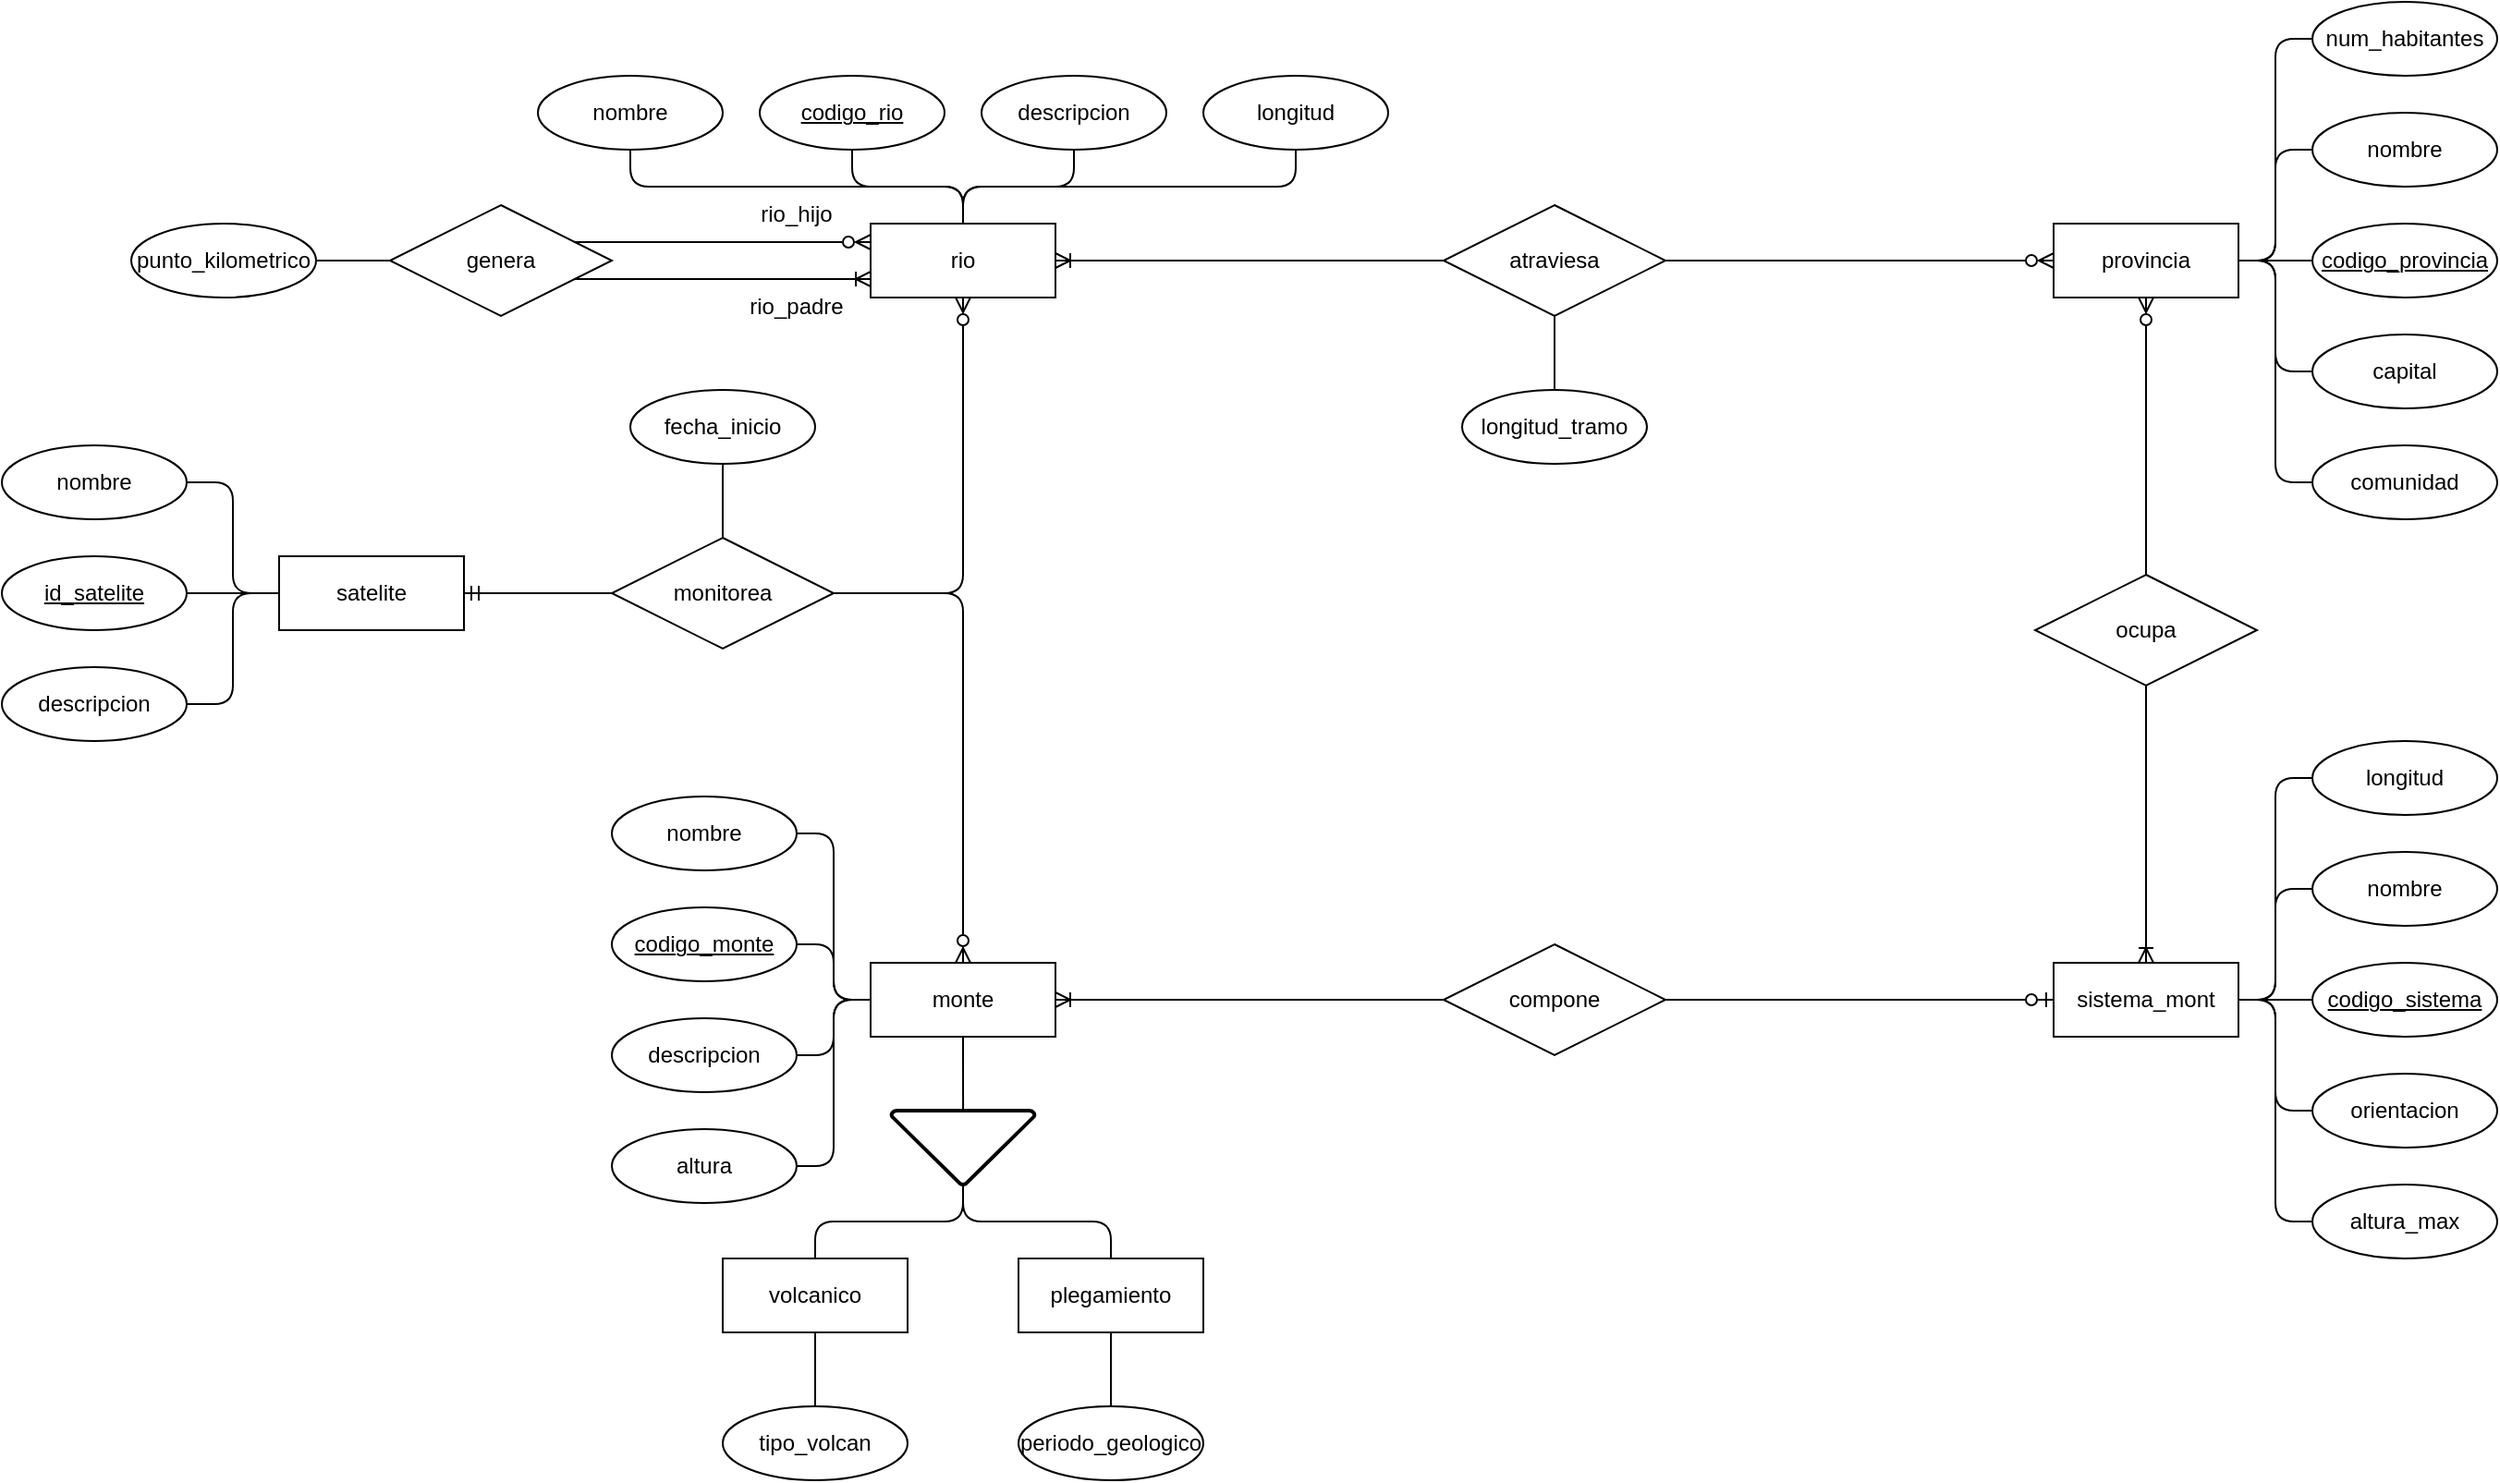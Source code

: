 <mxfile version="24.6.3" type="github">
  <diagram name="Page-1" id="XbU9uv-gT49JRMq13AD1">
    <mxGraphModel dx="2284" dy="789" grid="1" gridSize="10" guides="1" tooltips="1" connect="1" arrows="1" fold="1" page="1" pageScale="1" pageWidth="850" pageHeight="1100" math="0" shadow="0">
      <root>
        <mxCell id="0" />
        <mxCell id="1" parent="0" />
        <mxCell id="QcqR4PCK8s3Ke5xRTZmC-41" style="edgeStyle=orthogonalEdgeStyle;rounded=1;orthogonalLoop=1;jettySize=auto;html=1;exitX=1;exitY=0.5;exitDx=0;exitDy=0;entryX=0;entryY=0.5;entryDx=0;entryDy=0;curved=0;endArrow=none;endFill=0;" edge="1" parent="1" source="QcqR4PCK8s3Ke5xRTZmC-2" target="QcqR4PCK8s3Ke5xRTZmC-40">
          <mxGeometry relative="1" as="geometry" />
        </mxCell>
        <mxCell id="QcqR4PCK8s3Ke5xRTZmC-42" style="edgeStyle=orthogonalEdgeStyle;rounded=1;orthogonalLoop=1;jettySize=auto;html=1;exitX=1;exitY=0.5;exitDx=0;exitDy=0;entryX=0;entryY=0.5;entryDx=0;entryDy=0;curved=0;endArrow=none;endFill=0;" edge="1" parent="1" source="QcqR4PCK8s3Ke5xRTZmC-2" target="QcqR4PCK8s3Ke5xRTZmC-38">
          <mxGeometry relative="1" as="geometry" />
        </mxCell>
        <mxCell id="QcqR4PCK8s3Ke5xRTZmC-43" style="edgeStyle=orthogonalEdgeStyle;rounded=1;orthogonalLoop=1;jettySize=auto;html=1;exitX=1;exitY=0.5;exitDx=0;exitDy=0;entryX=0;entryY=0.5;entryDx=0;entryDy=0;curved=0;endArrow=none;endFill=0;" edge="1" parent="1" source="QcqR4PCK8s3Ke5xRTZmC-2" target="QcqR4PCK8s3Ke5xRTZmC-36">
          <mxGeometry relative="1" as="geometry" />
        </mxCell>
        <mxCell id="QcqR4PCK8s3Ke5xRTZmC-44" style="edgeStyle=orthogonalEdgeStyle;rounded=1;orthogonalLoop=1;jettySize=auto;html=1;exitX=1;exitY=0.5;exitDx=0;exitDy=0;entryX=0;entryY=0.5;entryDx=0;entryDy=0;curved=0;endArrow=none;endFill=0;" edge="1" parent="1" source="QcqR4PCK8s3Ke5xRTZmC-2" target="QcqR4PCK8s3Ke5xRTZmC-37">
          <mxGeometry relative="1" as="geometry" />
        </mxCell>
        <mxCell id="QcqR4PCK8s3Ke5xRTZmC-45" style="edgeStyle=orthogonalEdgeStyle;rounded=1;orthogonalLoop=1;jettySize=auto;html=1;exitX=1;exitY=0.5;exitDx=0;exitDy=0;entryX=0;entryY=0.5;entryDx=0;entryDy=0;curved=0;endArrow=none;endFill=0;" edge="1" parent="1" source="QcqR4PCK8s3Ke5xRTZmC-2" target="QcqR4PCK8s3Ke5xRTZmC-39">
          <mxGeometry relative="1" as="geometry" />
        </mxCell>
        <mxCell id="QcqR4PCK8s3Ke5xRTZmC-2" value="sistema_mont" style="whiteSpace=wrap;html=1;align=center;" vertex="1" parent="1">
          <mxGeometry x="860" y="560" width="100" height="40" as="geometry" />
        </mxCell>
        <mxCell id="QcqR4PCK8s3Ke5xRTZmC-34" style="edgeStyle=orthogonalEdgeStyle;rounded=1;orthogonalLoop=1;jettySize=auto;html=1;exitX=1;exitY=0.5;exitDx=0;exitDy=0;entryX=0;entryY=0.5;entryDx=0;entryDy=0;curved=0;endArrow=none;endFill=0;startArrow=ERoneToMany;startFill=0;" edge="1" parent="1" source="QcqR4PCK8s3Ke5xRTZmC-3" target="QcqR4PCK8s3Ke5xRTZmC-33">
          <mxGeometry relative="1" as="geometry" />
        </mxCell>
        <mxCell id="QcqR4PCK8s3Ke5xRTZmC-54" style="edgeStyle=orthogonalEdgeStyle;rounded=1;orthogonalLoop=1;jettySize=auto;html=1;exitX=0.5;exitY=1;exitDx=0;exitDy=0;curved=0;endArrow=none;endFill=0;" edge="1" parent="1" source="QcqR4PCK8s3Ke5xRTZmC-3" target="QcqR4PCK8s3Ke5xRTZmC-51">
          <mxGeometry relative="1" as="geometry" />
        </mxCell>
        <mxCell id="QcqR4PCK8s3Ke5xRTZmC-3" value="monte" style="whiteSpace=wrap;html=1;align=center;" vertex="1" parent="1">
          <mxGeometry x="220" y="560" width="100" height="40" as="geometry" />
        </mxCell>
        <mxCell id="QcqR4PCK8s3Ke5xRTZmC-22" style="edgeStyle=orthogonalEdgeStyle;rounded=1;orthogonalLoop=1;jettySize=auto;html=1;exitX=1;exitY=0.5;exitDx=0;exitDy=0;entryX=0;entryY=0.5;entryDx=0;entryDy=0;curved=0;endArrow=none;endFill=0;" edge="1" parent="1" source="QcqR4PCK8s3Ke5xRTZmC-4" target="QcqR4PCK8s3Ke5xRTZmC-19">
          <mxGeometry relative="1" as="geometry" />
        </mxCell>
        <mxCell id="QcqR4PCK8s3Ke5xRTZmC-27" style="edgeStyle=orthogonalEdgeStyle;rounded=1;orthogonalLoop=1;jettySize=auto;html=1;exitX=1;exitY=0.5;exitDx=0;exitDy=0;entryX=0;entryY=0.5;entryDx=0;entryDy=0;curved=0;endArrow=none;endFill=0;" edge="1" parent="1" source="QcqR4PCK8s3Ke5xRTZmC-4" target="QcqR4PCK8s3Ke5xRTZmC-25">
          <mxGeometry relative="1" as="geometry" />
        </mxCell>
        <mxCell id="QcqR4PCK8s3Ke5xRTZmC-29" style="edgeStyle=orthogonalEdgeStyle;rounded=1;orthogonalLoop=1;jettySize=auto;html=1;exitX=1;exitY=0.5;exitDx=0;exitDy=0;entryX=0;entryY=0.5;entryDx=0;entryDy=0;curved=0;endArrow=none;endFill=0;" edge="1" parent="1" source="QcqR4PCK8s3Ke5xRTZmC-4" target="QcqR4PCK8s3Ke5xRTZmC-23">
          <mxGeometry relative="1" as="geometry" />
        </mxCell>
        <mxCell id="QcqR4PCK8s3Ke5xRTZmC-30" style="edgeStyle=orthogonalEdgeStyle;rounded=1;orthogonalLoop=1;jettySize=auto;html=1;exitX=1;exitY=0.5;exitDx=0;exitDy=0;entryX=0;entryY=0.5;entryDx=0;entryDy=0;curved=0;endArrow=none;endFill=0;" edge="1" parent="1" source="QcqR4PCK8s3Ke5xRTZmC-4" target="QcqR4PCK8s3Ke5xRTZmC-26">
          <mxGeometry relative="1" as="geometry" />
        </mxCell>
        <mxCell id="QcqR4PCK8s3Ke5xRTZmC-32" style="edgeStyle=orthogonalEdgeStyle;rounded=1;orthogonalLoop=1;jettySize=auto;html=1;exitX=1;exitY=0.5;exitDx=0;exitDy=0;entryX=0;entryY=0.5;entryDx=0;entryDy=0;curved=0;endArrow=none;endFill=0;" edge="1" parent="1" source="QcqR4PCK8s3Ke5xRTZmC-4" target="QcqR4PCK8s3Ke5xRTZmC-24">
          <mxGeometry relative="1" as="geometry" />
        </mxCell>
        <mxCell id="QcqR4PCK8s3Ke5xRTZmC-4" value="provincia" style="whiteSpace=wrap;html=1;align=center;" vertex="1" parent="1">
          <mxGeometry x="860" y="160" width="100" height="40" as="geometry" />
        </mxCell>
        <mxCell id="QcqR4PCK8s3Ke5xRTZmC-12" style="edgeStyle=orthogonalEdgeStyle;rounded=1;orthogonalLoop=1;jettySize=auto;html=1;exitX=0.5;exitY=0;exitDx=0;exitDy=0;entryX=0.5;entryY=1;entryDx=0;entryDy=0;curved=0;endArrow=none;endFill=0;" edge="1" parent="1" source="QcqR4PCK8s3Ke5xRTZmC-5" target="QcqR4PCK8s3Ke5xRTZmC-9">
          <mxGeometry relative="1" as="geometry" />
        </mxCell>
        <mxCell id="QcqR4PCK8s3Ke5xRTZmC-13" style="edgeStyle=orthogonalEdgeStyle;rounded=1;orthogonalLoop=1;jettySize=auto;html=1;exitX=0.5;exitY=0;exitDx=0;exitDy=0;entryX=0.5;entryY=1;entryDx=0;entryDy=0;curved=0;endArrow=none;endFill=0;" edge="1" parent="1" source="QcqR4PCK8s3Ke5xRTZmC-5" target="QcqR4PCK8s3Ke5xRTZmC-7">
          <mxGeometry relative="1" as="geometry" />
        </mxCell>
        <mxCell id="QcqR4PCK8s3Ke5xRTZmC-14" style="edgeStyle=orthogonalEdgeStyle;rounded=1;orthogonalLoop=1;jettySize=auto;html=1;exitX=0.5;exitY=0;exitDx=0;exitDy=0;entryX=0.5;entryY=1;entryDx=0;entryDy=0;curved=0;endArrow=none;endFill=0;" edge="1" parent="1" source="QcqR4PCK8s3Ke5xRTZmC-5" target="QcqR4PCK8s3Ke5xRTZmC-10">
          <mxGeometry relative="1" as="geometry" />
        </mxCell>
        <mxCell id="QcqR4PCK8s3Ke5xRTZmC-15" style="edgeStyle=orthogonalEdgeStyle;rounded=1;orthogonalLoop=1;jettySize=auto;html=1;exitX=0.5;exitY=0;exitDx=0;exitDy=0;entryX=0.5;entryY=1;entryDx=0;entryDy=0;curved=0;endArrow=none;endFill=0;" edge="1" parent="1" source="QcqR4PCK8s3Ke5xRTZmC-5" target="QcqR4PCK8s3Ke5xRTZmC-11">
          <mxGeometry relative="1" as="geometry" />
        </mxCell>
        <mxCell id="QcqR4PCK8s3Ke5xRTZmC-17" style="edgeStyle=orthogonalEdgeStyle;rounded=1;orthogonalLoop=1;jettySize=auto;html=1;exitX=1;exitY=0.5;exitDx=0;exitDy=0;entryX=0;entryY=0.5;entryDx=0;entryDy=0;curved=0;endArrow=none;endFill=0;startArrow=ERoneToMany;startFill=0;" edge="1" parent="1" source="QcqR4PCK8s3Ke5xRTZmC-5" target="QcqR4PCK8s3Ke5xRTZmC-16">
          <mxGeometry relative="1" as="geometry" />
        </mxCell>
        <mxCell id="QcqR4PCK8s3Ke5xRTZmC-5" value="rio" style="whiteSpace=wrap;html=1;align=center;" vertex="1" parent="1">
          <mxGeometry x="220" y="160" width="100" height="40" as="geometry" />
        </mxCell>
        <mxCell id="QcqR4PCK8s3Ke5xRTZmC-7" value="codigo_rio" style="ellipse;whiteSpace=wrap;html=1;align=center;fontStyle=4;" vertex="1" parent="1">
          <mxGeometry x="160" y="80" width="100" height="40" as="geometry" />
        </mxCell>
        <mxCell id="QcqR4PCK8s3Ke5xRTZmC-9" value="nombre" style="ellipse;whiteSpace=wrap;html=1;align=center;" vertex="1" parent="1">
          <mxGeometry x="40" y="80" width="100" height="40" as="geometry" />
        </mxCell>
        <mxCell id="QcqR4PCK8s3Ke5xRTZmC-10" value="descripcion" style="ellipse;whiteSpace=wrap;html=1;align=center;" vertex="1" parent="1">
          <mxGeometry x="280" y="80" width="100" height="40" as="geometry" />
        </mxCell>
        <mxCell id="QcqR4PCK8s3Ke5xRTZmC-11" value="longitud" style="ellipse;whiteSpace=wrap;html=1;align=center;" vertex="1" parent="1">
          <mxGeometry x="400" y="80" width="100" height="40" as="geometry" />
        </mxCell>
        <mxCell id="QcqR4PCK8s3Ke5xRTZmC-18" style="edgeStyle=orthogonalEdgeStyle;rounded=1;orthogonalLoop=1;jettySize=auto;html=1;exitX=1;exitY=0.5;exitDx=0;exitDy=0;entryX=0;entryY=0.5;entryDx=0;entryDy=0;curved=0;endArrow=ERzeroToMany;endFill=0;" edge="1" parent="1" source="QcqR4PCK8s3Ke5xRTZmC-16" target="QcqR4PCK8s3Ke5xRTZmC-4">
          <mxGeometry relative="1" as="geometry" />
        </mxCell>
        <mxCell id="QcqR4PCK8s3Ke5xRTZmC-21" style="edgeStyle=orthogonalEdgeStyle;rounded=1;orthogonalLoop=1;jettySize=auto;html=1;exitX=0.5;exitY=1;exitDx=0;exitDy=0;entryX=0.5;entryY=0;entryDx=0;entryDy=0;curved=0;endArrow=none;endFill=0;" edge="1" parent="1" source="QcqR4PCK8s3Ke5xRTZmC-16" target="QcqR4PCK8s3Ke5xRTZmC-20">
          <mxGeometry relative="1" as="geometry" />
        </mxCell>
        <mxCell id="QcqR4PCK8s3Ke5xRTZmC-16" value="atraviesa" style="shape=rhombus;perimeter=rhombusPerimeter;whiteSpace=wrap;html=1;align=center;" vertex="1" parent="1">
          <mxGeometry x="530" y="150" width="120" height="60" as="geometry" />
        </mxCell>
        <mxCell id="QcqR4PCK8s3Ke5xRTZmC-19" value="codigo_provincia" style="ellipse;whiteSpace=wrap;html=1;align=center;fontStyle=4;" vertex="1" parent="1">
          <mxGeometry x="1000" y="160" width="100" height="40" as="geometry" />
        </mxCell>
        <mxCell id="QcqR4PCK8s3Ke5xRTZmC-20" value="longitud_tramo" style="ellipse;whiteSpace=wrap;html=1;align=center;" vertex="1" parent="1">
          <mxGeometry x="540" y="250" width="100" height="40" as="geometry" />
        </mxCell>
        <mxCell id="QcqR4PCK8s3Ke5xRTZmC-23" value="num_habitantes" style="ellipse;whiteSpace=wrap;html=1;align=center;" vertex="1" parent="1">
          <mxGeometry x="1000" y="40" width="100" height="40" as="geometry" />
        </mxCell>
        <mxCell id="QcqR4PCK8s3Ke5xRTZmC-24" value="comunidad" style="ellipse;whiteSpace=wrap;html=1;align=center;" vertex="1" parent="1">
          <mxGeometry x="1000" y="280" width="100" height="40" as="geometry" />
        </mxCell>
        <mxCell id="QcqR4PCK8s3Ke5xRTZmC-25" value="nombre" style="ellipse;whiteSpace=wrap;html=1;align=center;" vertex="1" parent="1">
          <mxGeometry x="1000" y="100" width="100" height="40" as="geometry" />
        </mxCell>
        <mxCell id="QcqR4PCK8s3Ke5xRTZmC-26" value="capital" style="ellipse;whiteSpace=wrap;html=1;align=center;" vertex="1" parent="1">
          <mxGeometry x="1000" y="220" width="100" height="40" as="geometry" />
        </mxCell>
        <mxCell id="QcqR4PCK8s3Ke5xRTZmC-35" style="edgeStyle=orthogonalEdgeStyle;rounded=1;orthogonalLoop=1;jettySize=auto;html=1;exitX=1;exitY=0.5;exitDx=0;exitDy=0;entryX=0;entryY=0.5;entryDx=0;entryDy=0;curved=0;endArrow=ERzeroToOne;endFill=0;" edge="1" parent="1" source="QcqR4PCK8s3Ke5xRTZmC-33" target="QcqR4PCK8s3Ke5xRTZmC-2">
          <mxGeometry relative="1" as="geometry" />
        </mxCell>
        <mxCell id="QcqR4PCK8s3Ke5xRTZmC-33" value="compone" style="shape=rhombus;perimeter=rhombusPerimeter;whiteSpace=wrap;html=1;align=center;" vertex="1" parent="1">
          <mxGeometry x="530" y="550" width="120" height="60" as="geometry" />
        </mxCell>
        <mxCell id="QcqR4PCK8s3Ke5xRTZmC-36" value="codigo_sistema" style="ellipse;whiteSpace=wrap;html=1;align=center;fontStyle=4;" vertex="1" parent="1">
          <mxGeometry x="1000" y="560" width="100" height="40" as="geometry" />
        </mxCell>
        <mxCell id="QcqR4PCK8s3Ke5xRTZmC-37" value="orientacion" style="ellipse;whiteSpace=wrap;html=1;align=center;" vertex="1" parent="1">
          <mxGeometry x="1000" y="620" width="100" height="40" as="geometry" />
        </mxCell>
        <mxCell id="QcqR4PCK8s3Ke5xRTZmC-38" value="nombre" style="ellipse;whiteSpace=wrap;html=1;align=center;" vertex="1" parent="1">
          <mxGeometry x="1000" y="500" width="100" height="40" as="geometry" />
        </mxCell>
        <mxCell id="QcqR4PCK8s3Ke5xRTZmC-39" value="altura_max" style="ellipse;whiteSpace=wrap;html=1;align=center;" vertex="1" parent="1">
          <mxGeometry x="1000" y="680" width="100" height="40" as="geometry" />
        </mxCell>
        <mxCell id="QcqR4PCK8s3Ke5xRTZmC-40" value="longitud" style="ellipse;whiteSpace=wrap;html=1;align=center;" vertex="1" parent="1">
          <mxGeometry x="1000" y="440" width="100" height="40" as="geometry" />
        </mxCell>
        <mxCell id="QcqR4PCK8s3Ke5xRTZmC-48" style="edgeStyle=orthogonalEdgeStyle;rounded=1;orthogonalLoop=1;jettySize=auto;html=1;exitX=1;exitY=0.5;exitDx=0;exitDy=0;entryX=0;entryY=0.5;entryDx=0;entryDy=0;curved=0;endArrow=none;endFill=0;startArrow=ERmandOne;startFill=0;" edge="1" parent="1" source="QcqR4PCK8s3Ke5xRTZmC-46" target="QcqR4PCK8s3Ke5xRTZmC-47">
          <mxGeometry relative="1" as="geometry" />
        </mxCell>
        <mxCell id="QcqR4PCK8s3Ke5xRTZmC-46" value="satelite" style="whiteSpace=wrap;html=1;align=center;" vertex="1" parent="1">
          <mxGeometry x="-100" y="340" width="100" height="40" as="geometry" />
        </mxCell>
        <mxCell id="QcqR4PCK8s3Ke5xRTZmC-49" style="edgeStyle=orthogonalEdgeStyle;rounded=1;orthogonalLoop=1;jettySize=auto;html=1;exitX=1;exitY=0.5;exitDx=0;exitDy=0;entryX=0.5;entryY=1;entryDx=0;entryDy=0;curved=0;endArrow=ERzeroToMany;endFill=0;" edge="1" parent="1" source="QcqR4PCK8s3Ke5xRTZmC-47" target="QcqR4PCK8s3Ke5xRTZmC-5">
          <mxGeometry relative="1" as="geometry" />
        </mxCell>
        <mxCell id="QcqR4PCK8s3Ke5xRTZmC-50" style="edgeStyle=orthogonalEdgeStyle;rounded=1;orthogonalLoop=1;jettySize=auto;html=1;exitX=1;exitY=0.5;exitDx=0;exitDy=0;entryX=0.5;entryY=0;entryDx=0;entryDy=0;curved=0;endArrow=ERzeroToMany;endFill=0;" edge="1" parent="1" source="QcqR4PCK8s3Ke5xRTZmC-47" target="QcqR4PCK8s3Ke5xRTZmC-3">
          <mxGeometry relative="1" as="geometry" />
        </mxCell>
        <mxCell id="QcqR4PCK8s3Ke5xRTZmC-81" style="edgeStyle=orthogonalEdgeStyle;rounded=1;orthogonalLoop=1;jettySize=auto;html=1;exitX=0.5;exitY=0;exitDx=0;exitDy=0;entryX=0.5;entryY=1;entryDx=0;entryDy=0;curved=0;endArrow=none;endFill=0;" edge="1" parent="1" source="QcqR4PCK8s3Ke5xRTZmC-47" target="QcqR4PCK8s3Ke5xRTZmC-80">
          <mxGeometry relative="1" as="geometry" />
        </mxCell>
        <mxCell id="QcqR4PCK8s3Ke5xRTZmC-47" value="monitorea" style="shape=rhombus;perimeter=rhombusPerimeter;whiteSpace=wrap;html=1;align=center;" vertex="1" parent="1">
          <mxGeometry x="80" y="330" width="120" height="60" as="geometry" />
        </mxCell>
        <mxCell id="QcqR4PCK8s3Ke5xRTZmC-55" style="edgeStyle=orthogonalEdgeStyle;rounded=1;orthogonalLoop=1;jettySize=auto;html=1;exitX=0.5;exitY=1;exitDx=0;exitDy=0;exitPerimeter=0;entryX=0.5;entryY=0;entryDx=0;entryDy=0;endArrow=none;endFill=0;curved=0;" edge="1" parent="1" source="QcqR4PCK8s3Ke5xRTZmC-51" target="QcqR4PCK8s3Ke5xRTZmC-53">
          <mxGeometry relative="1" as="geometry" />
        </mxCell>
        <mxCell id="QcqR4PCK8s3Ke5xRTZmC-56" style="edgeStyle=orthogonalEdgeStyle;rounded=1;orthogonalLoop=1;jettySize=auto;html=1;exitX=0.5;exitY=1;exitDx=0;exitDy=0;exitPerimeter=0;entryX=0.5;entryY=0;entryDx=0;entryDy=0;curved=0;endArrow=none;endFill=0;" edge="1" parent="1" source="QcqR4PCK8s3Ke5xRTZmC-51" target="QcqR4PCK8s3Ke5xRTZmC-52">
          <mxGeometry relative="1" as="geometry" />
        </mxCell>
        <mxCell id="QcqR4PCK8s3Ke5xRTZmC-51" value="" style="strokeWidth=2;html=1;shape=mxgraph.flowchart.merge_or_storage;whiteSpace=wrap;" vertex="1" parent="1">
          <mxGeometry x="231.25" y="640" width="77.5" height="40" as="geometry" />
        </mxCell>
        <mxCell id="QcqR4PCK8s3Ke5xRTZmC-52" value="plegamiento" style="whiteSpace=wrap;html=1;align=center;" vertex="1" parent="1">
          <mxGeometry x="300" y="720" width="100" height="40" as="geometry" />
        </mxCell>
        <mxCell id="QcqR4PCK8s3Ke5xRTZmC-53" value="volcanico" style="whiteSpace=wrap;html=1;align=center;" vertex="1" parent="1">
          <mxGeometry x="140" y="720" width="100" height="40" as="geometry" />
        </mxCell>
        <mxCell id="QcqR4PCK8s3Ke5xRTZmC-58" style="edgeStyle=orthogonalEdgeStyle;rounded=0;orthogonalLoop=1;jettySize=auto;html=1;exitX=0.5;exitY=0;exitDx=0;exitDy=0;entryX=0.5;entryY=1;entryDx=0;entryDy=0;endArrow=ERzeroToMany;endFill=0;" edge="1" parent="1" source="QcqR4PCK8s3Ke5xRTZmC-57" target="QcqR4PCK8s3Ke5xRTZmC-4">
          <mxGeometry relative="1" as="geometry" />
        </mxCell>
        <mxCell id="QcqR4PCK8s3Ke5xRTZmC-59" style="edgeStyle=orthogonalEdgeStyle;rounded=0;orthogonalLoop=1;jettySize=auto;html=1;exitX=0.5;exitY=1;exitDx=0;exitDy=0;entryX=0.5;entryY=0;entryDx=0;entryDy=0;endArrow=ERoneToMany;endFill=0;" edge="1" parent="1" source="QcqR4PCK8s3Ke5xRTZmC-57" target="QcqR4PCK8s3Ke5xRTZmC-2">
          <mxGeometry relative="1" as="geometry" />
        </mxCell>
        <mxCell id="QcqR4PCK8s3Ke5xRTZmC-57" value="ocupa" style="shape=rhombus;perimeter=rhombusPerimeter;whiteSpace=wrap;html=1;align=center;" vertex="1" parent="1">
          <mxGeometry x="850" y="350" width="120" height="60" as="geometry" />
        </mxCell>
        <mxCell id="QcqR4PCK8s3Ke5xRTZmC-69" style="edgeStyle=orthogonalEdgeStyle;rounded=1;orthogonalLoop=1;jettySize=auto;html=1;exitX=1;exitY=0.5;exitDx=0;exitDy=0;entryX=0;entryY=0.5;entryDx=0;entryDy=0;curved=0;endArrow=none;endFill=0;" edge="1" parent="1" source="QcqR4PCK8s3Ke5xRTZmC-61" target="QcqR4PCK8s3Ke5xRTZmC-3">
          <mxGeometry relative="1" as="geometry" />
        </mxCell>
        <mxCell id="QcqR4PCK8s3Ke5xRTZmC-61" value="codigo_monte" style="ellipse;whiteSpace=wrap;html=1;align=center;fontStyle=4;" vertex="1" parent="1">
          <mxGeometry x="80" y="530" width="100" height="40" as="geometry" />
        </mxCell>
        <mxCell id="QcqR4PCK8s3Ke5xRTZmC-68" style="edgeStyle=orthogonalEdgeStyle;rounded=1;orthogonalLoop=1;jettySize=auto;html=1;exitX=1;exitY=0.5;exitDx=0;exitDy=0;entryX=0;entryY=0.5;entryDx=0;entryDy=0;curved=0;endArrow=none;endFill=0;" edge="1" parent="1" source="QcqR4PCK8s3Ke5xRTZmC-63" target="QcqR4PCK8s3Ke5xRTZmC-3">
          <mxGeometry relative="1" as="geometry" />
        </mxCell>
        <mxCell id="QcqR4PCK8s3Ke5xRTZmC-63" value="descripcion" style="ellipse;whiteSpace=wrap;html=1;align=center;" vertex="1" parent="1">
          <mxGeometry x="80" y="590" width="100" height="40" as="geometry" />
        </mxCell>
        <mxCell id="QcqR4PCK8s3Ke5xRTZmC-70" style="edgeStyle=orthogonalEdgeStyle;rounded=1;orthogonalLoop=1;jettySize=auto;html=1;exitX=1;exitY=0.5;exitDx=0;exitDy=0;entryX=0;entryY=0.5;entryDx=0;entryDy=0;curved=0;endArrow=none;endFill=0;" edge="1" parent="1" source="QcqR4PCK8s3Ke5xRTZmC-64" target="QcqR4PCK8s3Ke5xRTZmC-3">
          <mxGeometry relative="1" as="geometry" />
        </mxCell>
        <mxCell id="QcqR4PCK8s3Ke5xRTZmC-64" value="nombre" style="ellipse;whiteSpace=wrap;html=1;align=center;" vertex="1" parent="1">
          <mxGeometry x="80" y="470" width="100" height="40" as="geometry" />
        </mxCell>
        <mxCell id="QcqR4PCK8s3Ke5xRTZmC-71" style="edgeStyle=orthogonalEdgeStyle;rounded=1;orthogonalLoop=1;jettySize=auto;html=1;exitX=1;exitY=0.5;exitDx=0;exitDy=0;entryX=0;entryY=0.5;entryDx=0;entryDy=0;curved=0;endArrow=none;endFill=0;" edge="1" parent="1" source="QcqR4PCK8s3Ke5xRTZmC-65" target="QcqR4PCK8s3Ke5xRTZmC-3">
          <mxGeometry relative="1" as="geometry" />
        </mxCell>
        <mxCell id="QcqR4PCK8s3Ke5xRTZmC-65" value="altura" style="ellipse;whiteSpace=wrap;html=1;align=center;" vertex="1" parent="1">
          <mxGeometry x="80" y="650" width="100" height="40" as="geometry" />
        </mxCell>
        <mxCell id="QcqR4PCK8s3Ke5xRTZmC-73" style="edgeStyle=orthogonalEdgeStyle;rounded=1;orthogonalLoop=1;jettySize=auto;html=1;exitX=0.5;exitY=0;exitDx=0;exitDy=0;entryX=0.5;entryY=1;entryDx=0;entryDy=0;curved=0;endArrow=none;endFill=0;" edge="1" parent="1" source="QcqR4PCK8s3Ke5xRTZmC-66" target="QcqR4PCK8s3Ke5xRTZmC-52">
          <mxGeometry relative="1" as="geometry" />
        </mxCell>
        <mxCell id="QcqR4PCK8s3Ke5xRTZmC-66" value="periodo_geologico" style="ellipse;whiteSpace=wrap;html=1;align=center;" vertex="1" parent="1">
          <mxGeometry x="300" y="800" width="100" height="40" as="geometry" />
        </mxCell>
        <mxCell id="QcqR4PCK8s3Ke5xRTZmC-72" style="edgeStyle=orthogonalEdgeStyle;rounded=1;orthogonalLoop=1;jettySize=auto;html=1;exitX=0.5;exitY=0;exitDx=0;exitDy=0;entryX=0.5;entryY=1;entryDx=0;entryDy=0;curved=0;endArrow=none;endFill=0;" edge="1" parent="1" source="QcqR4PCK8s3Ke5xRTZmC-67" target="QcqR4PCK8s3Ke5xRTZmC-53">
          <mxGeometry relative="1" as="geometry" />
        </mxCell>
        <mxCell id="QcqR4PCK8s3Ke5xRTZmC-67" value="tipo_volcan" style="ellipse;whiteSpace=wrap;html=1;align=center;" vertex="1" parent="1">
          <mxGeometry x="140" y="800" width="100" height="40" as="geometry" />
        </mxCell>
        <mxCell id="QcqR4PCK8s3Ke5xRTZmC-78" style="edgeStyle=orthogonalEdgeStyle;rounded=1;orthogonalLoop=1;jettySize=auto;html=1;exitX=1;exitY=0.5;exitDx=0;exitDy=0;entryX=0;entryY=0.5;entryDx=0;entryDy=0;curved=0;endArrow=none;endFill=0;" edge="1" parent="1" source="QcqR4PCK8s3Ke5xRTZmC-74" target="QcqR4PCK8s3Ke5xRTZmC-46">
          <mxGeometry relative="1" as="geometry" />
        </mxCell>
        <mxCell id="QcqR4PCK8s3Ke5xRTZmC-74" value="id_satelite" style="ellipse;whiteSpace=wrap;html=1;align=center;fontStyle=4;" vertex="1" parent="1">
          <mxGeometry x="-250" y="340" width="100" height="40" as="geometry" />
        </mxCell>
        <mxCell id="QcqR4PCK8s3Ke5xRTZmC-77" style="edgeStyle=orthogonalEdgeStyle;rounded=1;orthogonalLoop=1;jettySize=auto;html=1;exitX=1;exitY=0.5;exitDx=0;exitDy=0;entryX=0;entryY=0.5;entryDx=0;entryDy=0;curved=0;endArrow=none;endFill=0;" edge="1" parent="1" source="QcqR4PCK8s3Ke5xRTZmC-75" target="QcqR4PCK8s3Ke5xRTZmC-46">
          <mxGeometry relative="1" as="geometry" />
        </mxCell>
        <mxCell id="QcqR4PCK8s3Ke5xRTZmC-75" value="nombre" style="ellipse;whiteSpace=wrap;html=1;align=center;" vertex="1" parent="1">
          <mxGeometry x="-250" y="280" width="100" height="40" as="geometry" />
        </mxCell>
        <mxCell id="QcqR4PCK8s3Ke5xRTZmC-79" style="edgeStyle=orthogonalEdgeStyle;rounded=1;orthogonalLoop=1;jettySize=auto;html=1;exitX=1;exitY=0.5;exitDx=0;exitDy=0;entryX=0;entryY=0.5;entryDx=0;entryDy=0;curved=0;endArrow=none;endFill=0;" edge="1" parent="1" source="QcqR4PCK8s3Ke5xRTZmC-76" target="QcqR4PCK8s3Ke5xRTZmC-46">
          <mxGeometry relative="1" as="geometry" />
        </mxCell>
        <mxCell id="QcqR4PCK8s3Ke5xRTZmC-76" value="descripcion" style="ellipse;whiteSpace=wrap;html=1;align=center;" vertex="1" parent="1">
          <mxGeometry x="-250" y="400" width="100" height="40" as="geometry" />
        </mxCell>
        <mxCell id="QcqR4PCK8s3Ke5xRTZmC-80" value="fecha_inicio" style="ellipse;whiteSpace=wrap;html=1;align=center;" vertex="1" parent="1">
          <mxGeometry x="90" y="250" width="100" height="40" as="geometry" />
        </mxCell>
        <mxCell id="QcqR4PCK8s3Ke5xRTZmC-85" style="edgeStyle=orthogonalEdgeStyle;rounded=1;orthogonalLoop=1;jettySize=auto;html=1;exitX=1;exitY=1;exitDx=0;exitDy=0;entryX=0;entryY=0.75;entryDx=0;entryDy=0;curved=0;endArrow=ERoneToMany;endFill=0;startArrow=none;startFill=0;" edge="1" parent="1" source="QcqR4PCK8s3Ke5xRTZmC-82" target="QcqR4PCK8s3Ke5xRTZmC-5">
          <mxGeometry relative="1" as="geometry">
            <Array as="points">
              <mxPoint x="50" y="190" />
            </Array>
          </mxGeometry>
        </mxCell>
        <mxCell id="QcqR4PCK8s3Ke5xRTZmC-86" style="edgeStyle=orthogonalEdgeStyle;rounded=1;orthogonalLoop=1;jettySize=auto;html=1;exitX=1;exitY=0;exitDx=0;exitDy=0;entryX=0;entryY=0.25;entryDx=0;entryDy=0;curved=0;endArrow=ERzeroToMany;endFill=0;" edge="1" parent="1" source="QcqR4PCK8s3Ke5xRTZmC-82" target="QcqR4PCK8s3Ke5xRTZmC-5">
          <mxGeometry relative="1" as="geometry">
            <Array as="points">
              <mxPoint x="50" y="170" />
            </Array>
          </mxGeometry>
        </mxCell>
        <mxCell id="QcqR4PCK8s3Ke5xRTZmC-82" value="genera" style="shape=rhombus;perimeter=rhombusPerimeter;whiteSpace=wrap;html=1;align=center;" vertex="1" parent="1">
          <mxGeometry x="-40" y="150" width="120" height="60" as="geometry" />
        </mxCell>
        <mxCell id="QcqR4PCK8s3Ke5xRTZmC-87" value="rio_padre" style="text;html=1;align=center;verticalAlign=middle;whiteSpace=wrap;rounded=0;" vertex="1" parent="1">
          <mxGeometry x="150" y="190" width="60" height="30" as="geometry" />
        </mxCell>
        <mxCell id="QcqR4PCK8s3Ke5xRTZmC-88" value="rio_hijo" style="text;html=1;align=center;verticalAlign=middle;whiteSpace=wrap;rounded=0;" vertex="1" parent="1">
          <mxGeometry x="150" y="140" width="60" height="30" as="geometry" />
        </mxCell>
        <mxCell id="QcqR4PCK8s3Ke5xRTZmC-91" style="edgeStyle=orthogonalEdgeStyle;rounded=1;orthogonalLoop=1;jettySize=auto;html=1;exitX=1;exitY=0.5;exitDx=0;exitDy=0;entryX=0;entryY=0.5;entryDx=0;entryDy=0;curved=0;endArrow=none;endFill=0;" edge="1" parent="1" source="QcqR4PCK8s3Ke5xRTZmC-90" target="QcqR4PCK8s3Ke5xRTZmC-82">
          <mxGeometry relative="1" as="geometry" />
        </mxCell>
        <mxCell id="QcqR4PCK8s3Ke5xRTZmC-90" value="punto_kilometrico" style="ellipse;whiteSpace=wrap;html=1;align=center;" vertex="1" parent="1">
          <mxGeometry x="-180" y="160" width="100" height="40" as="geometry" />
        </mxCell>
      </root>
    </mxGraphModel>
  </diagram>
</mxfile>
